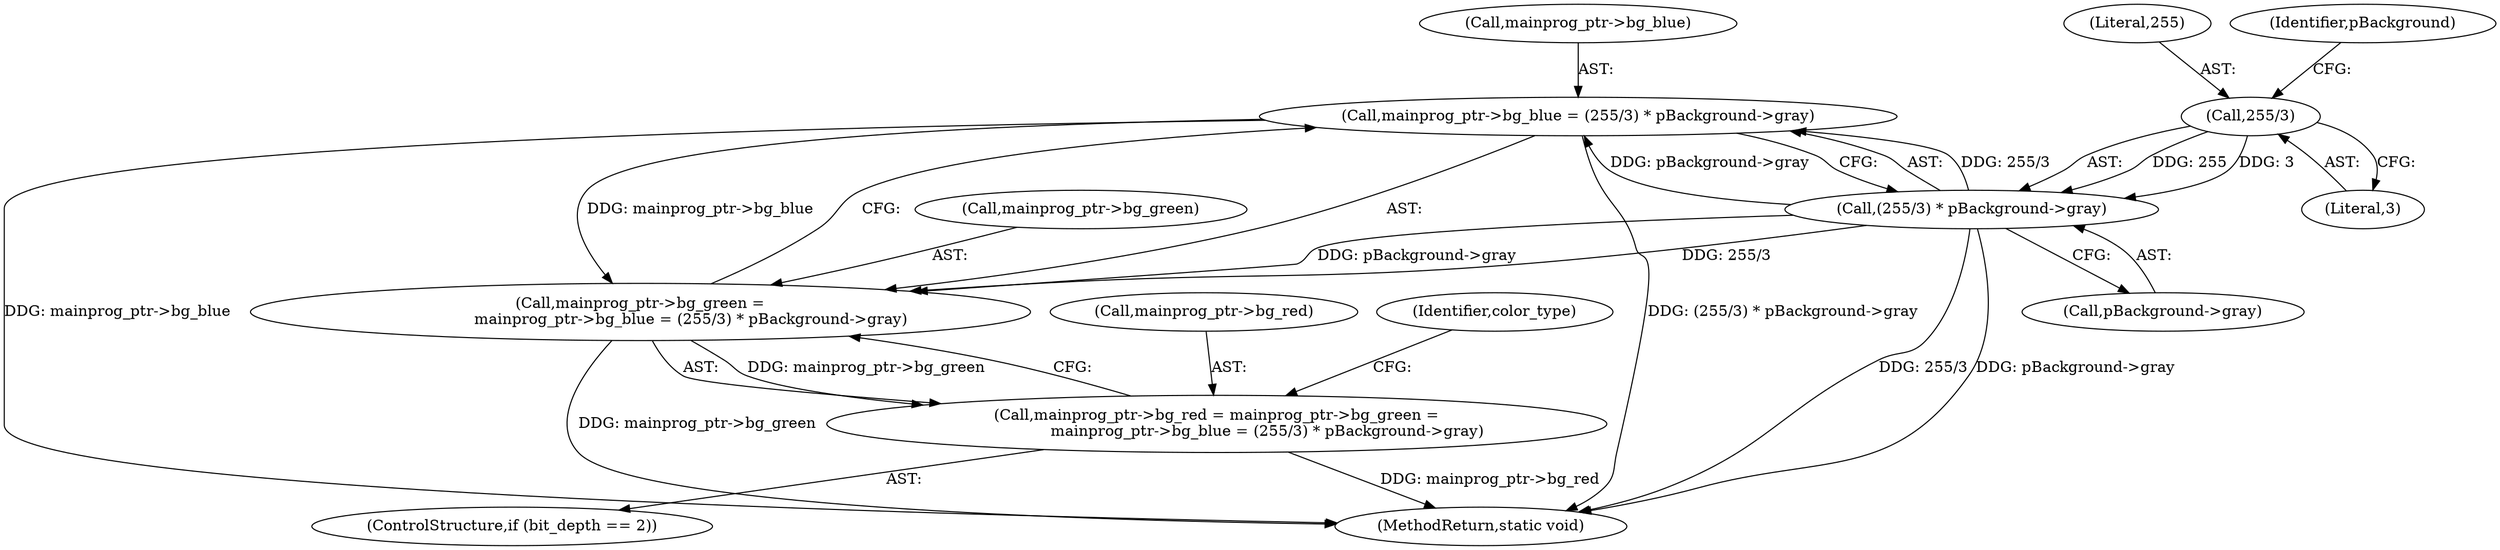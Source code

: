 digraph "0_Android_9d4853418ab2f754c2b63e091c29c5529b8b86ca_3@API" {
"1000258" [label="(Call,mainprog_ptr->bg_blue = (255/3) * pBackground->gray)"];
"1000262" [label="(Call,(255/3) * pBackground->gray)"];
"1000263" [label="(Call,255/3)"];
"1000254" [label="(Call,mainprog_ptr->bg_green =\n                     mainprog_ptr->bg_blue = (255/3) * pBackground->gray)"];
"1000250" [label="(Call,mainprog_ptr->bg_red = mainprog_ptr->bg_green =\n                     mainprog_ptr->bg_blue = (255/3) * pBackground->gray)"];
"1000254" [label="(Call,mainprog_ptr->bg_green =\n                     mainprog_ptr->bg_blue = (255/3) * pBackground->gray)"];
"1000246" [label="(ControlStructure,if (bit_depth == 2))"];
"1000255" [label="(Call,mainprog_ptr->bg_green)"];
"1000250" [label="(Call,mainprog_ptr->bg_red = mainprog_ptr->bg_green =\n                     mainprog_ptr->bg_blue = (255/3) * pBackground->gray)"];
"1000405" [label="(MethodReturn,static void)"];
"1000267" [label="(Identifier,pBackground)"];
"1000251" [label="(Call,mainprog_ptr->bg_red)"];
"1000265" [label="(Literal,3)"];
"1000263" [label="(Call,255/3)"];
"1000266" [label="(Call,pBackground->gray)"];
"1000320" [label="(Identifier,color_type)"];
"1000259" [label="(Call,mainprog_ptr->bg_blue)"];
"1000258" [label="(Call,mainprog_ptr->bg_blue = (255/3) * pBackground->gray)"];
"1000264" [label="(Literal,255)"];
"1000262" [label="(Call,(255/3) * pBackground->gray)"];
"1000258" -> "1000254"  [label="AST: "];
"1000258" -> "1000262"  [label="CFG: "];
"1000259" -> "1000258"  [label="AST: "];
"1000262" -> "1000258"  [label="AST: "];
"1000254" -> "1000258"  [label="CFG: "];
"1000258" -> "1000405"  [label="DDG: mainprog_ptr->bg_blue"];
"1000258" -> "1000405"  [label="DDG: (255/3) * pBackground->gray"];
"1000258" -> "1000254"  [label="DDG: mainprog_ptr->bg_blue"];
"1000262" -> "1000258"  [label="DDG: 255/3"];
"1000262" -> "1000258"  [label="DDG: pBackground->gray"];
"1000262" -> "1000266"  [label="CFG: "];
"1000263" -> "1000262"  [label="AST: "];
"1000266" -> "1000262"  [label="AST: "];
"1000262" -> "1000405"  [label="DDG: 255/3"];
"1000262" -> "1000405"  [label="DDG: pBackground->gray"];
"1000262" -> "1000254"  [label="DDG: 255/3"];
"1000262" -> "1000254"  [label="DDG: pBackground->gray"];
"1000263" -> "1000262"  [label="DDG: 255"];
"1000263" -> "1000262"  [label="DDG: 3"];
"1000263" -> "1000265"  [label="CFG: "];
"1000264" -> "1000263"  [label="AST: "];
"1000265" -> "1000263"  [label="AST: "];
"1000267" -> "1000263"  [label="CFG: "];
"1000254" -> "1000250"  [label="AST: "];
"1000255" -> "1000254"  [label="AST: "];
"1000250" -> "1000254"  [label="CFG: "];
"1000254" -> "1000405"  [label="DDG: mainprog_ptr->bg_green"];
"1000254" -> "1000250"  [label="DDG: mainprog_ptr->bg_green"];
"1000250" -> "1000246"  [label="AST: "];
"1000251" -> "1000250"  [label="AST: "];
"1000320" -> "1000250"  [label="CFG: "];
"1000250" -> "1000405"  [label="DDG: mainprog_ptr->bg_red"];
}
